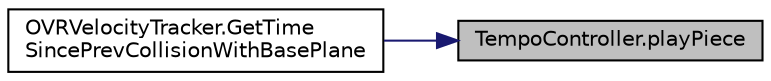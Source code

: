 digraph "TempoController.playPiece"
{
 // LATEX_PDF_SIZE
  edge [fontname="Helvetica",fontsize="10",labelfontname="Helvetica",labelfontsize="10"];
  node [fontname="Helvetica",fontsize="10",shape=record];
  rankdir="RL";
  Node1 [label="TempoController.playPiece",height=0.2,width=0.4,color="black", fillcolor="grey75", style="filled", fontcolor="black",tooltip="Access Wwise functionality to play current piece if not already playing and the prep beat gesture has..."];
  Node1 -> Node2 [dir="back",color="midnightblue",fontsize="10",style="solid",fontname="Helvetica"];
  Node2 [label="OVRVelocityTracker.GetTime\lSincePrevCollisionWithBasePlane",height=0.2,width=0.4,color="black", fillcolor="white", style="filled",URL="$class_o_v_r_velocity_tracker.html#ab6af2f8603bf5affb3cb513cfe0455a6",tooltip="Calculates time elapsed since the last recorded collision with the base plane Trigger on device must ..."];
}
